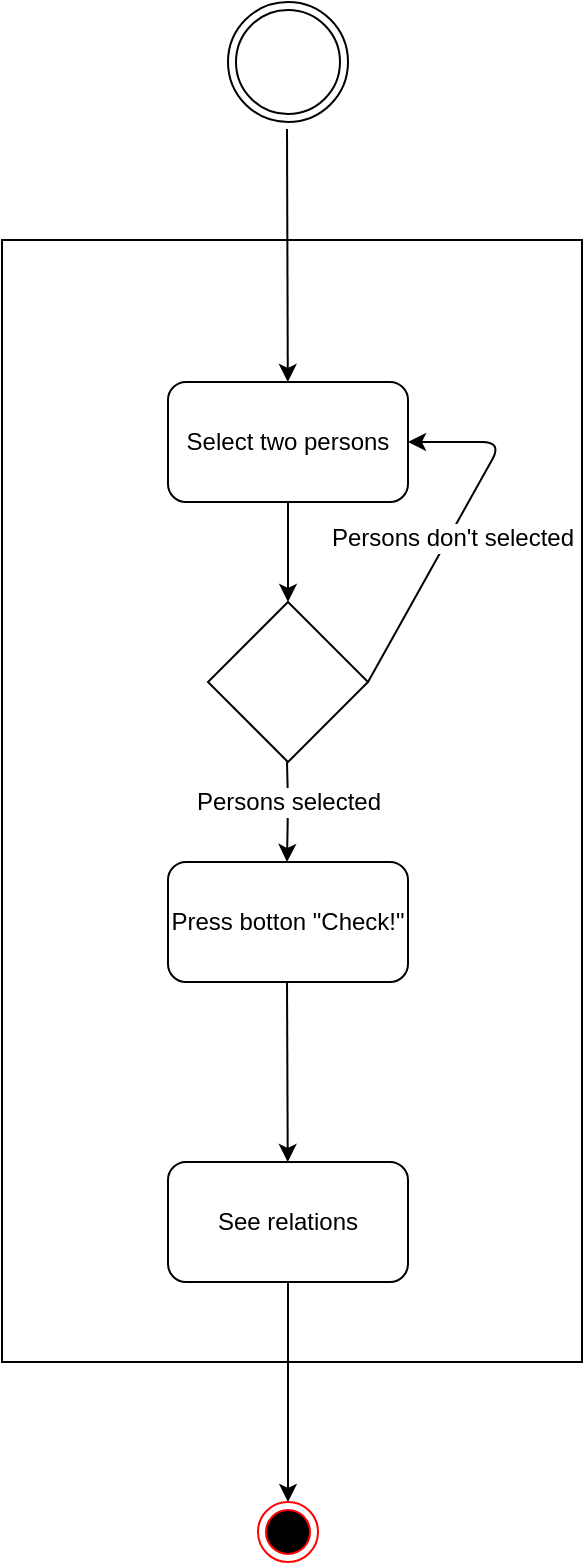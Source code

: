 <mxfile version="12.2.6" type="device" pages="1"><diagram id="KarxeWl7mUrhLvxIHkZ5" name="Page-1"><mxGraphModel dx="469" dy="273" grid="1" gridSize="10" guides="1" tooltips="1" connect="1" arrows="1" fold="1" page="1" pageScale="1" pageWidth="827" pageHeight="1169" math="0" shadow="0"><root><mxCell id="0"/><mxCell id="1" parent="0"/><mxCell id="0kfo-rDm43kgejEaC64b-1" value="" style="ellipse;html=1;shape=endState;fillColor=#000000;strokeColor=#ff0000;" vertex="1" parent="1"><mxGeometry x="398" y="790" width="30" height="30" as="geometry"/></mxCell><mxCell id="0kfo-rDm43kgejEaC64b-2" value="" style="ellipse;shape=doubleEllipse;html=1;dashed=0;whitespace=wrap;aspect=fixed;" vertex="1" parent="1"><mxGeometry x="383" y="40" width="60" height="60" as="geometry"/></mxCell><mxCell id="0kfo-rDm43kgejEaC64b-3" value="" style="rounded=0;whiteSpace=wrap;html=1;" vertex="1" parent="1"><mxGeometry x="270" y="159" width="290" height="561" as="geometry"/></mxCell><mxCell id="0kfo-rDm43kgejEaC64b-16" value="Select two persons&lt;br&gt;" style="rounded=1;whiteSpace=wrap;html=1;" vertex="1" parent="1"><mxGeometry x="353" y="230" width="120" height="60" as="geometry"/></mxCell><mxCell id="0kfo-rDm43kgejEaC64b-17" value="" style="rhombus;whiteSpace=wrap;html=1;" vertex="1" parent="1"><mxGeometry x="373" y="340" width="80" height="80" as="geometry"/></mxCell><mxCell id="0kfo-rDm43kgejEaC64b-18" value="" style="endArrow=classic;html=1;exitX=1;exitY=0.5;exitDx=0;exitDy=0;entryX=1;entryY=0.5;entryDx=0;entryDy=0;" edge="1" parent="1" source="0kfo-rDm43kgejEaC64b-17" target="0kfo-rDm43kgejEaC64b-16"><mxGeometry width="50" height="50" relative="1" as="geometry"><mxPoint x="260" y="410" as="sourcePoint"/><mxPoint x="310" y="360" as="targetPoint"/><Array as="points"><mxPoint x="520" y="260"/></Array></mxGeometry></mxCell><mxCell id="0kfo-rDm43kgejEaC64b-19" value="Persons don't selected" style="text;html=1;resizable=0;points=[];align=center;verticalAlign=middle;labelBackgroundColor=#ffffff;" vertex="1" connectable="0" parent="0kfo-rDm43kgejEaC64b-18"><mxGeometry x="-0.098" y="-1" relative="1" as="geometry"><mxPoint as="offset"/></mxGeometry></mxCell><mxCell id="0kfo-rDm43kgejEaC64b-20" value="" style="endArrow=classic;html=1;exitX=0.5;exitY=1;exitDx=0;exitDy=0;entryX=0.5;entryY=0;entryDx=0;entryDy=0;" edge="1" parent="1" source="0kfo-rDm43kgejEaC64b-16" target="0kfo-rDm43kgejEaC64b-17"><mxGeometry width="50" height="50" relative="1" as="geometry"><mxPoint x="220" y="350" as="sourcePoint"/><mxPoint x="270" y="300" as="targetPoint"/></mxGeometry></mxCell><mxCell id="0kfo-rDm43kgejEaC64b-21" value="Press botton &quot;Check!&quot;" style="rounded=1;whiteSpace=wrap;html=1;" vertex="1" parent="1"><mxGeometry x="353" y="470" width="120" height="60" as="geometry"/></mxCell><mxCell id="0kfo-rDm43kgejEaC64b-22" value="See relations" style="rounded=1;whiteSpace=wrap;html=1;" vertex="1" parent="1"><mxGeometry x="353" y="620" width="120" height="60" as="geometry"/></mxCell><mxCell id="0kfo-rDm43kgejEaC64b-23" value="" style="endArrow=classic;html=1;exitX=0.5;exitY=1;exitDx=0;exitDy=0;entryX=0.5;entryY=0;entryDx=0;entryDy=0;" edge="1" parent="1"><mxGeometry width="50" height="50" relative="1" as="geometry"><mxPoint x="412.5" y="420" as="sourcePoint"/><mxPoint x="412.5" y="470" as="targetPoint"/><Array as="points"><mxPoint x="413" y="440"/></Array></mxGeometry></mxCell><mxCell id="0kfo-rDm43kgejEaC64b-27" value="Persons selected" style="text;html=1;resizable=0;points=[];align=center;verticalAlign=middle;labelBackgroundColor=#ffffff;" vertex="1" connectable="0" parent="0kfo-rDm43kgejEaC64b-23"><mxGeometry x="0.2" relative="1" as="geometry"><mxPoint y="-10" as="offset"/></mxGeometry></mxCell><mxCell id="0kfo-rDm43kgejEaC64b-24" value="" style="endArrow=classic;html=1;exitX=0.5;exitY=1;exitDx=0;exitDy=0;" edge="1" parent="1" target="0kfo-rDm43kgejEaC64b-22"><mxGeometry width="50" height="50" relative="1" as="geometry"><mxPoint x="412.5" y="530" as="sourcePoint"/><mxPoint x="412.5" y="580" as="targetPoint"/></mxGeometry></mxCell><mxCell id="0kfo-rDm43kgejEaC64b-25" value="" style="endArrow=classic;html=1;exitX=0.5;exitY=1;exitDx=0;exitDy=0;entryX=0.5;entryY=0;entryDx=0;entryDy=0;" edge="1" parent="1" target="0kfo-rDm43kgejEaC64b-1"><mxGeometry width="50" height="50" relative="1" as="geometry"><mxPoint x="413" y="680" as="sourcePoint"/><mxPoint x="413.375" y="770" as="targetPoint"/></mxGeometry></mxCell><mxCell id="0kfo-rDm43kgejEaC64b-26" value="" style="endArrow=classic;html=1;exitX=0.5;exitY=1;exitDx=0;exitDy=0;" edge="1" parent="1" target="0kfo-rDm43kgejEaC64b-16"><mxGeometry width="50" height="50" relative="1" as="geometry"><mxPoint x="412.5" y="103.5" as="sourcePoint"/><mxPoint x="412.5" y="213.5" as="targetPoint"/></mxGeometry></mxCell></root></mxGraphModel></diagram></mxfile>